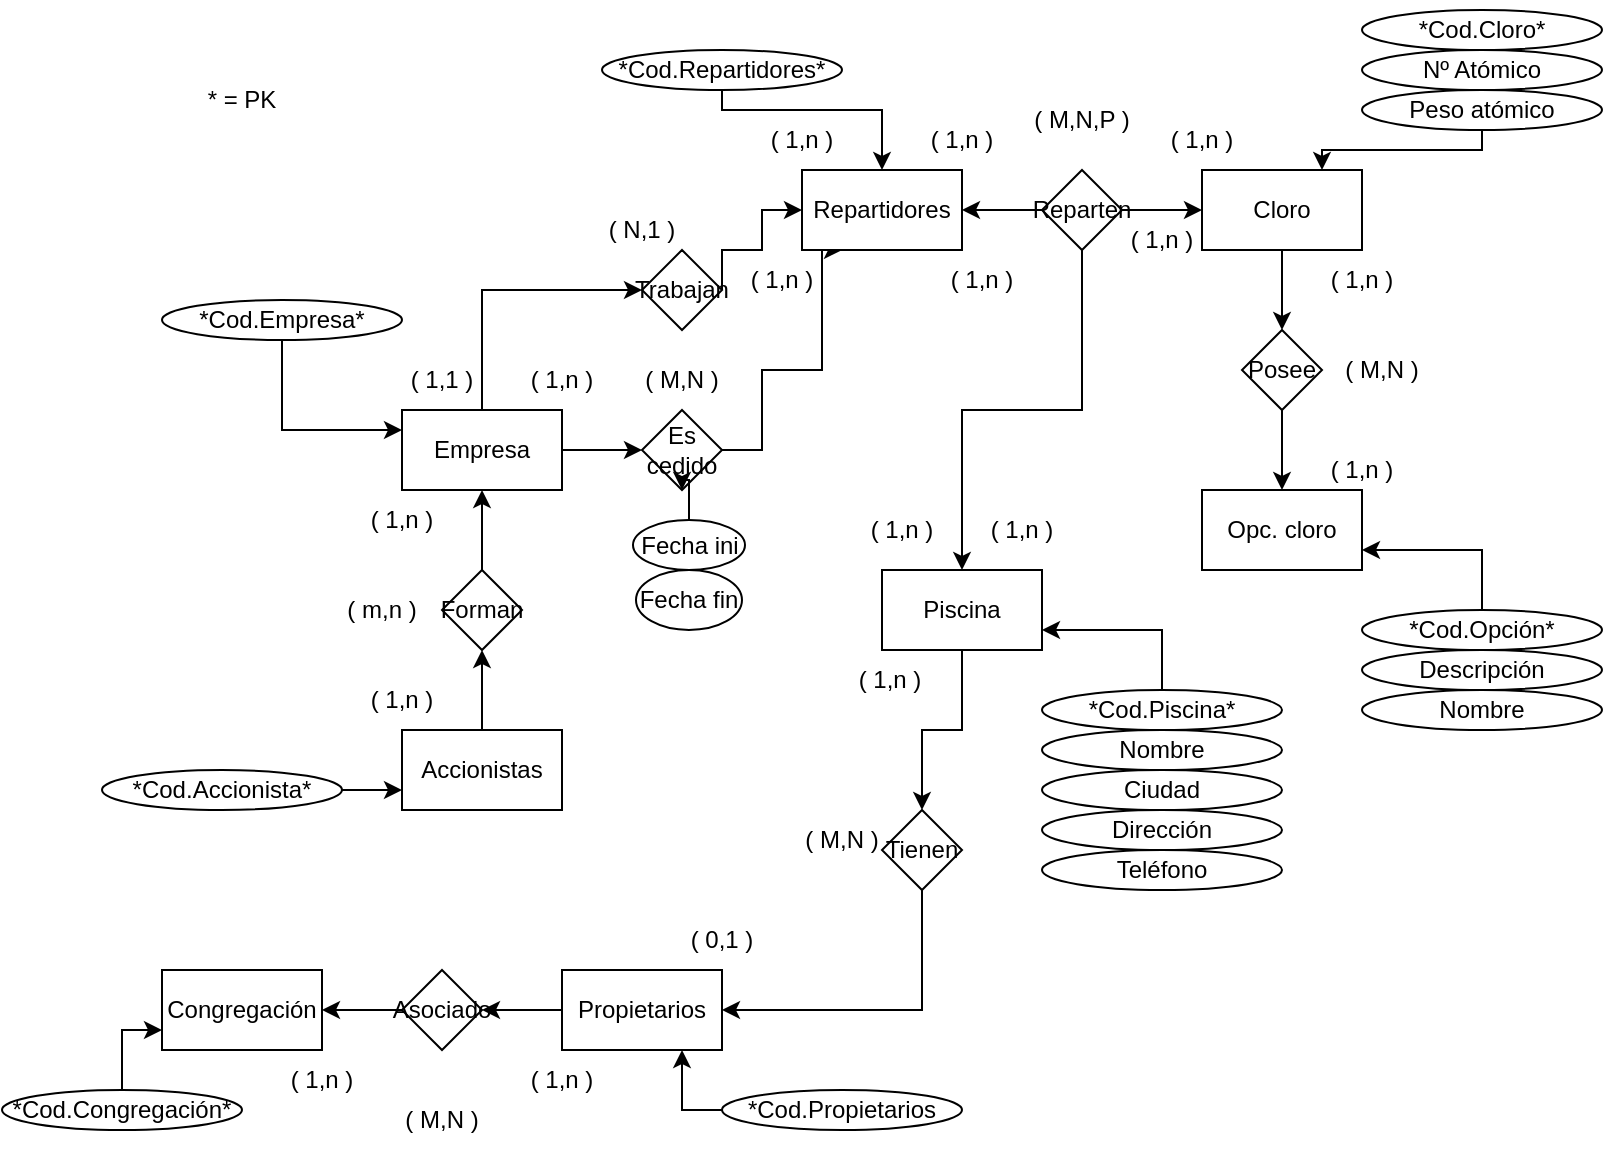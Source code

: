 <mxfile version="15.8.6" type="device"><diagram id="y3s0DXBkMy4LWavolNUC" name="Page-1"><mxGraphModel dx="1176" dy="1088" grid="1" gridSize="10" guides="1" tooltips="1" connect="1" arrows="1" fold="1" page="1" pageScale="1" pageWidth="827" pageHeight="1169" math="0" shadow="0"><root><mxCell id="0"/><mxCell id="1" parent="0"/><mxCell id="aFsynl0DRWpWOKBXeFG_-1" value="Opc. cloro" style="rounded=0;whiteSpace=wrap;html=1;" vertex="1" parent="1"><mxGeometry x="600" y="320" width="80" height="40" as="geometry"/></mxCell><mxCell id="aFsynl0DRWpWOKBXeFG_-23" style="edgeStyle=orthogonalEdgeStyle;rounded=0;orthogonalLoop=1;jettySize=auto;html=1;entryX=0;entryY=0.5;entryDx=0;entryDy=0;exitX=1;exitY=0.5;exitDx=0;exitDy=0;" edge="1" parent="1" source="aFsynl0DRWpWOKBXeFG_-3" target="aFsynl0DRWpWOKBXeFG_-6"><mxGeometry relative="1" as="geometry"><Array as="points"><mxPoint x="360" y="200"/><mxPoint x="380" y="200"/><mxPoint x="380" y="180"/></Array></mxGeometry></mxCell><mxCell id="aFsynl0DRWpWOKBXeFG_-3" value="Trabajan" style="rhombus;whiteSpace=wrap;html=1;" vertex="1" parent="1"><mxGeometry x="320" y="200" width="40" height="40" as="geometry"/></mxCell><mxCell id="aFsynl0DRWpWOKBXeFG_-22" style="edgeStyle=orthogonalEdgeStyle;rounded=0;orthogonalLoop=1;jettySize=auto;html=1;entryX=0;entryY=0.5;entryDx=0;entryDy=0;exitX=0.5;exitY=0;exitDx=0;exitDy=0;" edge="1" parent="1" source="aFsynl0DRWpWOKBXeFG_-4" target="aFsynl0DRWpWOKBXeFG_-3"><mxGeometry relative="1" as="geometry"/></mxCell><mxCell id="aFsynl0DRWpWOKBXeFG_-24" style="edgeStyle=orthogonalEdgeStyle;rounded=0;orthogonalLoop=1;jettySize=auto;html=1;" edge="1" parent="1" source="aFsynl0DRWpWOKBXeFG_-4" target="aFsynl0DRWpWOKBXeFG_-5"><mxGeometry relative="1" as="geometry"/></mxCell><mxCell id="aFsynl0DRWpWOKBXeFG_-4" value="Empresa" style="rounded=0;whiteSpace=wrap;html=1;" vertex="1" parent="1"><mxGeometry x="200" y="280" width="80" height="40" as="geometry"/></mxCell><mxCell id="aFsynl0DRWpWOKBXeFG_-25" style="edgeStyle=orthogonalEdgeStyle;rounded=0;orthogonalLoop=1;jettySize=auto;html=1;entryX=0.25;entryY=1;entryDx=0;entryDy=0;exitX=1;exitY=0.5;exitDx=0;exitDy=0;" edge="1" parent="1" source="aFsynl0DRWpWOKBXeFG_-5" target="aFsynl0DRWpWOKBXeFG_-6"><mxGeometry relative="1" as="geometry"><Array as="points"><mxPoint x="380" y="300"/><mxPoint x="380" y="260"/><mxPoint x="410" y="260"/><mxPoint x="410" y="200"/></Array></mxGeometry></mxCell><mxCell id="aFsynl0DRWpWOKBXeFG_-5" value="Es cedido" style="rhombus;whiteSpace=wrap;html=1;" vertex="1" parent="1"><mxGeometry x="320" y="280" width="40" height="40" as="geometry"/></mxCell><mxCell id="aFsynl0DRWpWOKBXeFG_-6" value="Repartidores" style="rounded=0;whiteSpace=wrap;html=1;" vertex="1" parent="1"><mxGeometry x="400" y="160" width="80" height="40" as="geometry"/></mxCell><mxCell id="aFsynl0DRWpWOKBXeFG_-28" value="" style="edgeStyle=orthogonalEdgeStyle;rounded=0;orthogonalLoop=1;jettySize=auto;html=1;" edge="1" parent="1" source="aFsynl0DRWpWOKBXeFG_-7" target="aFsynl0DRWpWOKBXeFG_-9"><mxGeometry relative="1" as="geometry"/></mxCell><mxCell id="aFsynl0DRWpWOKBXeFG_-7" value="Cloro" style="rounded=0;whiteSpace=wrap;html=1;" vertex="1" parent="1"><mxGeometry x="600" y="160" width="80" height="40" as="geometry"/></mxCell><mxCell id="aFsynl0DRWpWOKBXeFG_-26" value="" style="edgeStyle=orthogonalEdgeStyle;rounded=0;orthogonalLoop=1;jettySize=auto;html=1;" edge="1" parent="1" source="aFsynl0DRWpWOKBXeFG_-8" target="aFsynl0DRWpWOKBXeFG_-6"><mxGeometry relative="1" as="geometry"/></mxCell><mxCell id="aFsynl0DRWpWOKBXeFG_-27" value="" style="edgeStyle=orthogonalEdgeStyle;rounded=0;orthogonalLoop=1;jettySize=auto;html=1;" edge="1" parent="1" source="aFsynl0DRWpWOKBXeFG_-8" target="aFsynl0DRWpWOKBXeFG_-7"><mxGeometry relative="1" as="geometry"/></mxCell><mxCell id="aFsynl0DRWpWOKBXeFG_-32" style="edgeStyle=orthogonalEdgeStyle;rounded=0;orthogonalLoop=1;jettySize=auto;html=1;entryX=0.5;entryY=0;entryDx=0;entryDy=0;" edge="1" parent="1" source="aFsynl0DRWpWOKBXeFG_-8" target="aFsynl0DRWpWOKBXeFG_-15"><mxGeometry relative="1" as="geometry"/></mxCell><mxCell id="aFsynl0DRWpWOKBXeFG_-8" value="Reparten" style="rhombus;whiteSpace=wrap;html=1;" vertex="1" parent="1"><mxGeometry x="520" y="160" width="40" height="40" as="geometry"/></mxCell><mxCell id="aFsynl0DRWpWOKBXeFG_-29" value="" style="edgeStyle=orthogonalEdgeStyle;rounded=0;orthogonalLoop=1;jettySize=auto;html=1;" edge="1" parent="1" source="aFsynl0DRWpWOKBXeFG_-9" target="aFsynl0DRWpWOKBXeFG_-1"><mxGeometry relative="1" as="geometry"/></mxCell><mxCell id="aFsynl0DRWpWOKBXeFG_-9" value="Posee" style="rhombus;whiteSpace=wrap;html=1;" vertex="1" parent="1"><mxGeometry x="620" y="240" width="40" height="40" as="geometry"/></mxCell><mxCell id="aFsynl0DRWpWOKBXeFG_-63" style="edgeStyle=orthogonalEdgeStyle;rounded=0;orthogonalLoop=1;jettySize=auto;html=1;entryX=0;entryY=0.25;entryDx=0;entryDy=0;" edge="1" parent="1" source="aFsynl0DRWpWOKBXeFG_-10" target="aFsynl0DRWpWOKBXeFG_-4"><mxGeometry relative="1" as="geometry"/></mxCell><mxCell id="aFsynl0DRWpWOKBXeFG_-10" value="*Cod.Empresa*" style="ellipse;whiteSpace=wrap;html=1;" vertex="1" parent="1"><mxGeometry x="80" y="225" width="120" height="20" as="geometry"/></mxCell><mxCell id="aFsynl0DRWpWOKBXeFG_-20" value="" style="edgeStyle=orthogonalEdgeStyle;rounded=0;orthogonalLoop=1;jettySize=auto;html=1;" edge="1" parent="1" source="aFsynl0DRWpWOKBXeFG_-11" target="aFsynl0DRWpWOKBXeFG_-12"><mxGeometry relative="1" as="geometry"/></mxCell><mxCell id="aFsynl0DRWpWOKBXeFG_-11" value="Accionistas" style="rounded=0;whiteSpace=wrap;html=1;" vertex="1" parent="1"><mxGeometry x="200" y="440" width="80" height="40" as="geometry"/></mxCell><mxCell id="aFsynl0DRWpWOKBXeFG_-21" value="" style="edgeStyle=orthogonalEdgeStyle;rounded=0;orthogonalLoop=1;jettySize=auto;html=1;" edge="1" parent="1" source="aFsynl0DRWpWOKBXeFG_-12" target="aFsynl0DRWpWOKBXeFG_-4"><mxGeometry relative="1" as="geometry"/></mxCell><mxCell id="aFsynl0DRWpWOKBXeFG_-12" value="Forman" style="rhombus;whiteSpace=wrap;html=1;" vertex="1" parent="1"><mxGeometry x="220" y="360" width="40" height="40" as="geometry"/></mxCell><mxCell id="aFsynl0DRWpWOKBXeFG_-33" style="edgeStyle=orthogonalEdgeStyle;rounded=0;orthogonalLoop=1;jettySize=auto;html=1;entryX=0.5;entryY=0;entryDx=0;entryDy=0;" edge="1" parent="1" source="aFsynl0DRWpWOKBXeFG_-15" target="aFsynl0DRWpWOKBXeFG_-16"><mxGeometry relative="1" as="geometry"/></mxCell><mxCell id="aFsynl0DRWpWOKBXeFG_-15" value="Piscina" style="rounded=0;whiteSpace=wrap;html=1;" vertex="1" parent="1"><mxGeometry x="440" y="360" width="80" height="40" as="geometry"/></mxCell><mxCell id="aFsynl0DRWpWOKBXeFG_-34" style="edgeStyle=orthogonalEdgeStyle;rounded=0;orthogonalLoop=1;jettySize=auto;html=1;entryX=1;entryY=0.5;entryDx=0;entryDy=0;" edge="1" parent="1" source="aFsynl0DRWpWOKBXeFG_-16" target="aFsynl0DRWpWOKBXeFG_-17"><mxGeometry relative="1" as="geometry"><Array as="points"><mxPoint x="460" y="580"/></Array></mxGeometry></mxCell><mxCell id="aFsynl0DRWpWOKBXeFG_-16" value="Tienen" style="rhombus;whiteSpace=wrap;html=1;" vertex="1" parent="1"><mxGeometry x="440" y="480" width="40" height="40" as="geometry"/></mxCell><mxCell id="aFsynl0DRWpWOKBXeFG_-35" value="" style="edgeStyle=orthogonalEdgeStyle;rounded=0;orthogonalLoop=1;jettySize=auto;html=1;" edge="1" parent="1" source="aFsynl0DRWpWOKBXeFG_-17" target="aFsynl0DRWpWOKBXeFG_-19"><mxGeometry relative="1" as="geometry"/></mxCell><mxCell id="aFsynl0DRWpWOKBXeFG_-17" value="Propietarios" style="rounded=0;whiteSpace=wrap;html=1;" vertex="1" parent="1"><mxGeometry x="280" y="560" width="80" height="40" as="geometry"/></mxCell><mxCell id="aFsynl0DRWpWOKBXeFG_-18" value="Congregación" style="rounded=0;whiteSpace=wrap;html=1;" vertex="1" parent="1"><mxGeometry x="80" y="560" width="80" height="40" as="geometry"/></mxCell><mxCell id="aFsynl0DRWpWOKBXeFG_-36" value="" style="edgeStyle=orthogonalEdgeStyle;rounded=0;orthogonalLoop=1;jettySize=auto;html=1;" edge="1" parent="1" source="aFsynl0DRWpWOKBXeFG_-19" target="aFsynl0DRWpWOKBXeFG_-18"><mxGeometry relative="1" as="geometry"/></mxCell><mxCell id="aFsynl0DRWpWOKBXeFG_-19" value="Asociado" style="rhombus;whiteSpace=wrap;html=1;" vertex="1" parent="1"><mxGeometry x="200" y="560" width="40" height="40" as="geometry"/></mxCell><mxCell id="aFsynl0DRWpWOKBXeFG_-37" value="( 1,n )" style="text;html=1;strokeColor=none;fillColor=none;align=center;verticalAlign=middle;whiteSpace=wrap;rounded=0;" vertex="1" parent="1"><mxGeometry x="170" y="410" width="60" height="30" as="geometry"/></mxCell><mxCell id="aFsynl0DRWpWOKBXeFG_-38" value="( m,n )" style="text;html=1;strokeColor=none;fillColor=none;align=center;verticalAlign=middle;whiteSpace=wrap;rounded=0;" vertex="1" parent="1"><mxGeometry x="160" y="365" width="60" height="30" as="geometry"/></mxCell><mxCell id="aFsynl0DRWpWOKBXeFG_-39" value="( 1,n )" style="text;html=1;strokeColor=none;fillColor=none;align=center;verticalAlign=middle;whiteSpace=wrap;rounded=0;" vertex="1" parent="1"><mxGeometry x="170" y="320" width="60" height="30" as="geometry"/></mxCell><mxCell id="aFsynl0DRWpWOKBXeFG_-40" value="( 1,1 )" style="text;html=1;strokeColor=none;fillColor=none;align=center;verticalAlign=middle;whiteSpace=wrap;rounded=0;" vertex="1" parent="1"><mxGeometry x="190" y="250" width="60" height="30" as="geometry"/></mxCell><mxCell id="aFsynl0DRWpWOKBXeFG_-41" value="( N,1 )" style="text;html=1;strokeColor=none;fillColor=none;align=center;verticalAlign=middle;whiteSpace=wrap;rounded=0;" vertex="1" parent="1"><mxGeometry x="290" y="175" width="60" height="30" as="geometry"/></mxCell><mxCell id="aFsynl0DRWpWOKBXeFG_-42" value="( 1,n )" style="text;html=1;strokeColor=none;fillColor=none;align=center;verticalAlign=middle;whiteSpace=wrap;rounded=0;" vertex="1" parent="1"><mxGeometry x="370" y="130" width="60" height="30" as="geometry"/></mxCell><mxCell id="aFsynl0DRWpWOKBXeFG_-43" value="( 1,n )" style="text;html=1;strokeColor=none;fillColor=none;align=center;verticalAlign=middle;whiteSpace=wrap;rounded=0;" vertex="1" parent="1"><mxGeometry x="250" y="250" width="60" height="30" as="geometry"/></mxCell><mxCell id="aFsynl0DRWpWOKBXeFG_-44" value="( 1,n )" style="text;html=1;strokeColor=none;fillColor=none;align=center;verticalAlign=middle;whiteSpace=wrap;rounded=0;" vertex="1" parent="1"><mxGeometry x="360" y="200" width="60" height="30" as="geometry"/></mxCell><mxCell id="aFsynl0DRWpWOKBXeFG_-45" value="( M,N )" style="text;html=1;strokeColor=none;fillColor=none;align=center;verticalAlign=middle;whiteSpace=wrap;rounded=0;" vertex="1" parent="1"><mxGeometry x="310" y="250" width="60" height="30" as="geometry"/></mxCell><mxCell id="aFsynl0DRWpWOKBXeFG_-46" value="( 1,n )" style="text;html=1;strokeColor=none;fillColor=none;align=center;verticalAlign=middle;whiteSpace=wrap;rounded=0;" vertex="1" parent="1"><mxGeometry x="450" y="130" width="60" height="30" as="geometry"/></mxCell><mxCell id="aFsynl0DRWpWOKBXeFG_-47" value="( M,N,P )" style="text;html=1;strokeColor=none;fillColor=none;align=center;verticalAlign=middle;whiteSpace=wrap;rounded=0;" vertex="1" parent="1"><mxGeometry x="510" y="120" width="60" height="30" as="geometry"/></mxCell><mxCell id="aFsynl0DRWpWOKBXeFG_-48" value="( 1,n )" style="text;html=1;strokeColor=none;fillColor=none;align=center;verticalAlign=middle;whiteSpace=wrap;rounded=0;" vertex="1" parent="1"><mxGeometry x="570" y="130" width="60" height="30" as="geometry"/></mxCell><mxCell id="aFsynl0DRWpWOKBXeFG_-49" value="( 1,n )" style="text;html=1;strokeColor=none;fillColor=none;align=center;verticalAlign=middle;whiteSpace=wrap;rounded=0;" vertex="1" parent="1"><mxGeometry x="550" y="180" width="60" height="30" as="geometry"/></mxCell><mxCell id="aFsynl0DRWpWOKBXeFG_-50" value="( 1,n )" style="text;html=1;strokeColor=none;fillColor=none;align=center;verticalAlign=middle;whiteSpace=wrap;rounded=0;" vertex="1" parent="1"><mxGeometry x="480" y="325" width="60" height="30" as="geometry"/></mxCell><mxCell id="aFsynl0DRWpWOKBXeFG_-51" value="( 1,n )" style="text;html=1;strokeColor=none;fillColor=none;align=center;verticalAlign=middle;whiteSpace=wrap;rounded=0;" vertex="1" parent="1"><mxGeometry x="420" y="325" width="60" height="30" as="geometry"/></mxCell><mxCell id="aFsynl0DRWpWOKBXeFG_-52" value="( 1,n )" style="text;html=1;strokeColor=none;fillColor=none;align=center;verticalAlign=middle;whiteSpace=wrap;rounded=0;" vertex="1" parent="1"><mxGeometry x="460" y="200" width="60" height="30" as="geometry"/></mxCell><mxCell id="aFsynl0DRWpWOKBXeFG_-53" value="( 1,n )" style="text;html=1;strokeColor=none;fillColor=none;align=center;verticalAlign=middle;whiteSpace=wrap;rounded=0;" vertex="1" parent="1"><mxGeometry x="650" y="200" width="60" height="30" as="geometry"/></mxCell><mxCell id="aFsynl0DRWpWOKBXeFG_-54" value="( 1,n )" style="text;html=1;strokeColor=none;fillColor=none;align=center;verticalAlign=middle;whiteSpace=wrap;rounded=0;" vertex="1" parent="1"><mxGeometry x="650" y="295" width="60" height="30" as="geometry"/></mxCell><mxCell id="aFsynl0DRWpWOKBXeFG_-55" value="( M,N )" style="text;html=1;strokeColor=none;fillColor=none;align=center;verticalAlign=middle;whiteSpace=wrap;rounded=0;" vertex="1" parent="1"><mxGeometry x="660" y="245" width="60" height="30" as="geometry"/></mxCell><mxCell id="aFsynl0DRWpWOKBXeFG_-56" value="( 1,n )" style="text;html=1;strokeColor=none;fillColor=none;align=center;verticalAlign=middle;whiteSpace=wrap;rounded=0;" vertex="1" parent="1"><mxGeometry x="414" y="400" width="60" height="30" as="geometry"/></mxCell><mxCell id="aFsynl0DRWpWOKBXeFG_-57" value="( 0,1 )" style="text;html=1;strokeColor=none;fillColor=none;align=center;verticalAlign=middle;whiteSpace=wrap;rounded=0;" vertex="1" parent="1"><mxGeometry x="330" y="530" width="60" height="30" as="geometry"/></mxCell><mxCell id="aFsynl0DRWpWOKBXeFG_-58" value="( M,N )" style="text;html=1;strokeColor=none;fillColor=none;align=center;verticalAlign=middle;whiteSpace=wrap;rounded=0;" vertex="1" parent="1"><mxGeometry x="390" y="480" width="60" height="30" as="geometry"/></mxCell><mxCell id="aFsynl0DRWpWOKBXeFG_-59" value="( 1,n )" style="text;html=1;strokeColor=none;fillColor=none;align=center;verticalAlign=middle;whiteSpace=wrap;rounded=0;" vertex="1" parent="1"><mxGeometry x="250" y="600" width="60" height="30" as="geometry"/></mxCell><mxCell id="aFsynl0DRWpWOKBXeFG_-60" value="( 1,n )" style="text;html=1;strokeColor=none;fillColor=none;align=center;verticalAlign=middle;whiteSpace=wrap;rounded=0;" vertex="1" parent="1"><mxGeometry x="130" y="600" width="60" height="30" as="geometry"/></mxCell><mxCell id="aFsynl0DRWpWOKBXeFG_-61" value="( M,N )" style="text;html=1;strokeColor=none;fillColor=none;align=center;verticalAlign=middle;whiteSpace=wrap;rounded=0;" vertex="1" parent="1"><mxGeometry x="190" y="620" width="60" height="30" as="geometry"/></mxCell><mxCell id="aFsynl0DRWpWOKBXeFG_-62" value="* = PK" style="text;html=1;strokeColor=none;fillColor=none;align=center;verticalAlign=middle;whiteSpace=wrap;rounded=0;" vertex="1" parent="1"><mxGeometry x="45" y="75" width="150" height="100" as="geometry"/></mxCell><mxCell id="aFsynl0DRWpWOKBXeFG_-65" style="edgeStyle=orthogonalEdgeStyle;rounded=0;orthogonalLoop=1;jettySize=auto;html=1;entryX=0;entryY=0.75;entryDx=0;entryDy=0;" edge="1" parent="1" source="aFsynl0DRWpWOKBXeFG_-64" target="aFsynl0DRWpWOKBXeFG_-11"><mxGeometry relative="1" as="geometry"/></mxCell><mxCell id="aFsynl0DRWpWOKBXeFG_-64" value="*Cod.Accionista*" style="ellipse;whiteSpace=wrap;html=1;" vertex="1" parent="1"><mxGeometry x="50" y="460" width="120" height="20" as="geometry"/></mxCell><mxCell id="aFsynl0DRWpWOKBXeFG_-68" style="edgeStyle=orthogonalEdgeStyle;rounded=0;orthogonalLoop=1;jettySize=auto;html=1;entryX=0.5;entryY=1;entryDx=0;entryDy=0;" edge="1" parent="1" source="aFsynl0DRWpWOKBXeFG_-66" target="aFsynl0DRWpWOKBXeFG_-5"><mxGeometry relative="1" as="geometry"/></mxCell><mxCell id="aFsynl0DRWpWOKBXeFG_-66" value="Fecha ini" style="ellipse;whiteSpace=wrap;html=1;" vertex="1" parent="1"><mxGeometry x="315.5" y="335" width="56" height="25" as="geometry"/></mxCell><mxCell id="aFsynl0DRWpWOKBXeFG_-67" value="Fecha fin" style="ellipse;whiteSpace=wrap;html=1;" vertex="1" parent="1"><mxGeometry x="317" y="360" width="53" height="30" as="geometry"/></mxCell><mxCell id="aFsynl0DRWpWOKBXeFG_-70" style="edgeStyle=orthogonalEdgeStyle;rounded=0;orthogonalLoop=1;jettySize=auto;html=1;entryX=0.5;entryY=0;entryDx=0;entryDy=0;" edge="1" parent="1" source="aFsynl0DRWpWOKBXeFG_-69" target="aFsynl0DRWpWOKBXeFG_-6"><mxGeometry relative="1" as="geometry"><Array as="points"><mxPoint x="360" y="130"/><mxPoint x="440" y="130"/></Array></mxGeometry></mxCell><mxCell id="aFsynl0DRWpWOKBXeFG_-69" value="*Cod.Repartidores*" style="ellipse;whiteSpace=wrap;html=1;" vertex="1" parent="1"><mxGeometry x="300" y="100" width="120" height="20" as="geometry"/></mxCell><mxCell id="aFsynl0DRWpWOKBXeFG_-76" style="edgeStyle=orthogonalEdgeStyle;rounded=0;orthogonalLoop=1;jettySize=auto;html=1;entryX=0.75;entryY=0;entryDx=0;entryDy=0;" edge="1" parent="1" source="aFsynl0DRWpWOKBXeFG_-73" target="aFsynl0DRWpWOKBXeFG_-7"><mxGeometry relative="1" as="geometry"><Array as="points"><mxPoint x="740" y="150"/><mxPoint x="660" y="150"/></Array></mxGeometry></mxCell><mxCell id="aFsynl0DRWpWOKBXeFG_-73" value="Peso atómico" style="ellipse;whiteSpace=wrap;html=1;" vertex="1" parent="1"><mxGeometry x="680" y="120" width="120" height="20" as="geometry"/></mxCell><mxCell id="aFsynl0DRWpWOKBXeFG_-74" value="Nº Atómico" style="ellipse;whiteSpace=wrap;html=1;" vertex="1" parent="1"><mxGeometry x="680" y="100" width="120" height="20" as="geometry"/></mxCell><mxCell id="aFsynl0DRWpWOKBXeFG_-75" value="*Cod.Cloro*" style="ellipse;whiteSpace=wrap;html=1;" vertex="1" parent="1"><mxGeometry x="680" y="80" width="120" height="20" as="geometry"/></mxCell><mxCell id="aFsynl0DRWpWOKBXeFG_-80" style="edgeStyle=orthogonalEdgeStyle;rounded=0;orthogonalLoop=1;jettySize=auto;html=1;entryX=1;entryY=0.75;entryDx=0;entryDy=0;" edge="1" parent="1" source="aFsynl0DRWpWOKBXeFG_-77" target="aFsynl0DRWpWOKBXeFG_-1"><mxGeometry relative="1" as="geometry"/></mxCell><mxCell id="aFsynl0DRWpWOKBXeFG_-77" value="*Cod.Opción*" style="ellipse;whiteSpace=wrap;html=1;" vertex="1" parent="1"><mxGeometry x="680" y="380" width="120" height="20" as="geometry"/></mxCell><mxCell id="aFsynl0DRWpWOKBXeFG_-78" value="Descripción" style="ellipse;whiteSpace=wrap;html=1;" vertex="1" parent="1"><mxGeometry x="680" y="400" width="120" height="20" as="geometry"/></mxCell><mxCell id="aFsynl0DRWpWOKBXeFG_-79" value="Nombre" style="ellipse;whiteSpace=wrap;html=1;" vertex="1" parent="1"><mxGeometry x="680" y="420" width="120" height="20" as="geometry"/></mxCell><mxCell id="aFsynl0DRWpWOKBXeFG_-86" style="edgeStyle=orthogonalEdgeStyle;rounded=0;orthogonalLoop=1;jettySize=auto;html=1;entryX=1;entryY=0.75;entryDx=0;entryDy=0;" edge="1" parent="1" source="aFsynl0DRWpWOKBXeFG_-81" target="aFsynl0DRWpWOKBXeFG_-15"><mxGeometry relative="1" as="geometry"/></mxCell><mxCell id="aFsynl0DRWpWOKBXeFG_-81" value="*Cod.Piscina*" style="ellipse;whiteSpace=wrap;html=1;" vertex="1" parent="1"><mxGeometry x="520" y="420" width="120" height="20" as="geometry"/></mxCell><mxCell id="aFsynl0DRWpWOKBXeFG_-82" value="Nombre" style="ellipse;whiteSpace=wrap;html=1;" vertex="1" parent="1"><mxGeometry x="520" y="440" width="120" height="20" as="geometry"/></mxCell><mxCell id="aFsynl0DRWpWOKBXeFG_-83" value="Ciudad" style="ellipse;whiteSpace=wrap;html=1;" vertex="1" parent="1"><mxGeometry x="520" y="460" width="120" height="20" as="geometry"/></mxCell><mxCell id="aFsynl0DRWpWOKBXeFG_-84" value="Dirección" style="ellipse;whiteSpace=wrap;html=1;" vertex="1" parent="1"><mxGeometry x="520" y="480" width="120" height="20" as="geometry"/></mxCell><mxCell id="aFsynl0DRWpWOKBXeFG_-85" value="Teléfono" style="ellipse;whiteSpace=wrap;html=1;" vertex="1" parent="1"><mxGeometry x="520" y="500" width="120" height="20" as="geometry"/></mxCell><mxCell id="aFsynl0DRWpWOKBXeFG_-90" style="edgeStyle=orthogonalEdgeStyle;rounded=0;orthogonalLoop=1;jettySize=auto;html=1;entryX=0.75;entryY=1;entryDx=0;entryDy=0;" edge="1" parent="1" source="aFsynl0DRWpWOKBXeFG_-87" target="aFsynl0DRWpWOKBXeFG_-17"><mxGeometry relative="1" as="geometry"><Array as="points"><mxPoint x="340" y="630"/></Array></mxGeometry></mxCell><mxCell id="aFsynl0DRWpWOKBXeFG_-87" value="*Cod.Propietarios" style="ellipse;whiteSpace=wrap;html=1;" vertex="1" parent="1"><mxGeometry x="360" y="620" width="120" height="20" as="geometry"/></mxCell><mxCell id="aFsynl0DRWpWOKBXeFG_-89" style="edgeStyle=orthogonalEdgeStyle;rounded=0;orthogonalLoop=1;jettySize=auto;html=1;entryX=0;entryY=0.75;entryDx=0;entryDy=0;" edge="1" parent="1" source="aFsynl0DRWpWOKBXeFG_-88" target="aFsynl0DRWpWOKBXeFG_-18"><mxGeometry relative="1" as="geometry"/></mxCell><mxCell id="aFsynl0DRWpWOKBXeFG_-88" value="*Cod.Congregación*" style="ellipse;whiteSpace=wrap;html=1;" vertex="1" parent="1"><mxGeometry y="620" width="120" height="20" as="geometry"/></mxCell></root></mxGraphModel></diagram></mxfile>